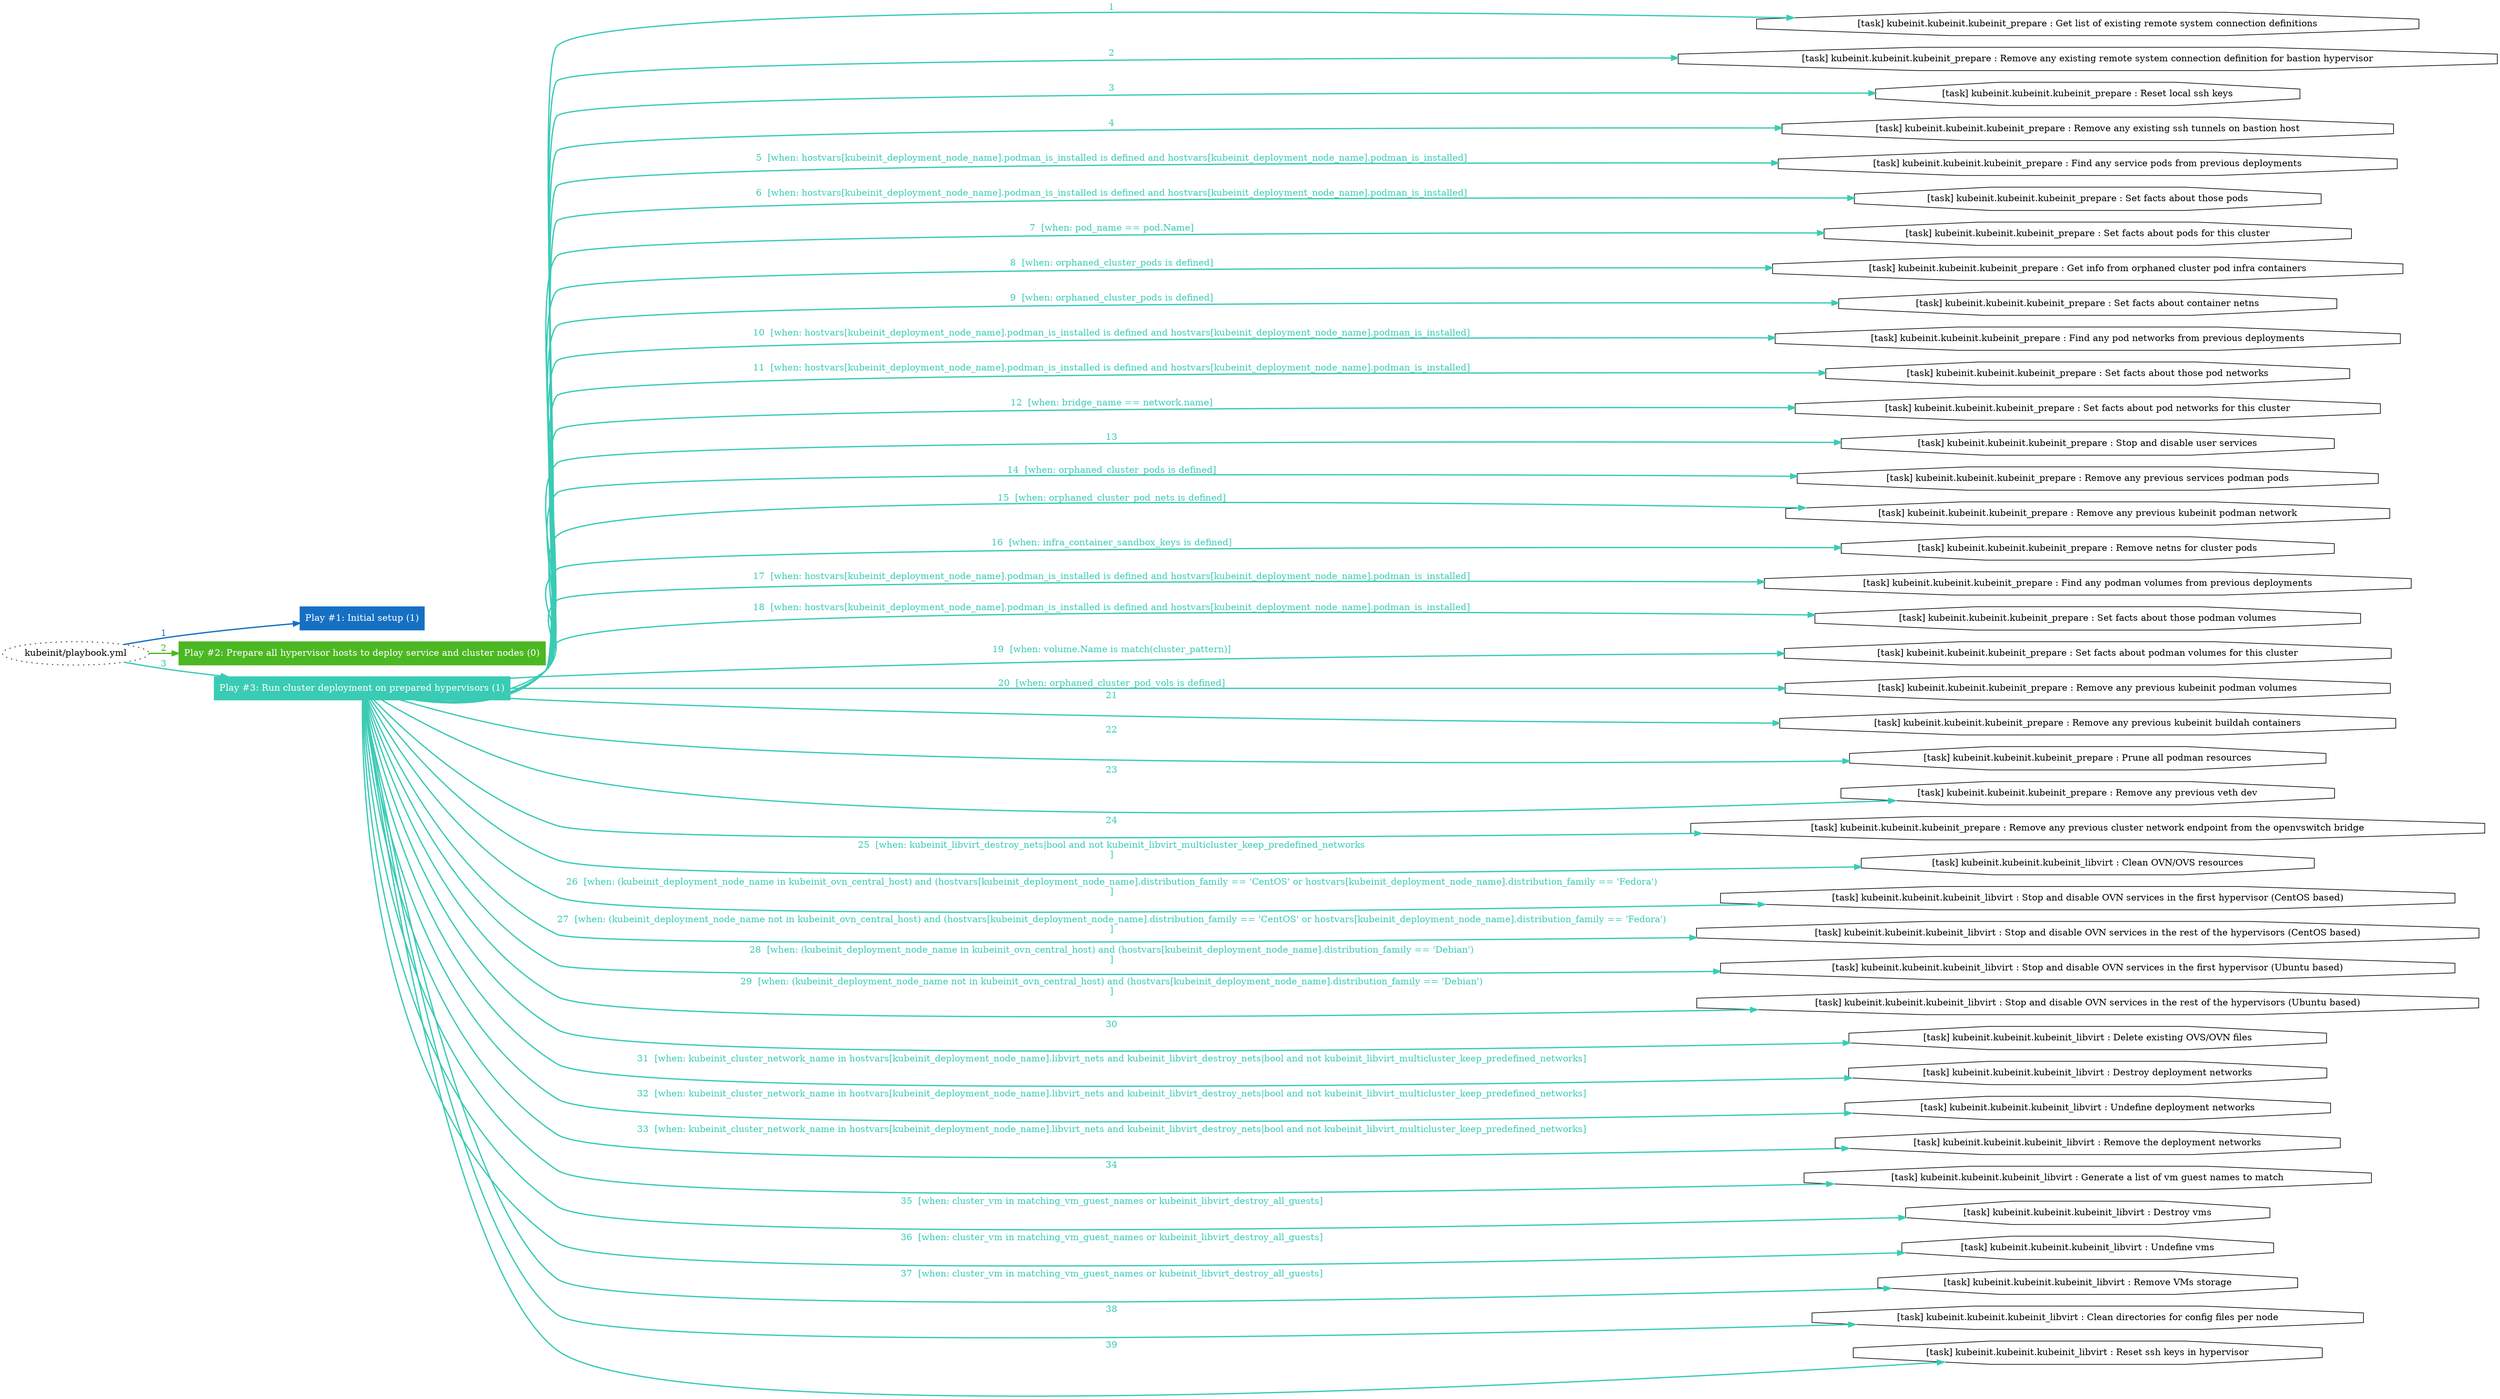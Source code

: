 digraph "kubeinit/playbook.yml "{
	graph [concentrate=true ordering=in rankdir=LR ratio=fill]
	edge [esep=5 sep=10]
	"kubeinit/playbook.yml" [id=root_node style=dotted]
	subgraph "Play #1: Initial setup (1) "{
		"Play #1: Initial setup (1)" [color="#1570c4" fontcolor="#ffffff" id="play_6653992d-2b90-4cab-aaa3-b58d87690130" shape=box style=filled tooltip=localhost]
		"kubeinit/playbook.yml" -> "Play #1: Initial setup (1)" [label=1 color="#1570c4" fontcolor="#1570c4" id="edge_3d853e0d-1515-4d30-9c75-804d7f3297a9" style=bold]
	}
	subgraph "Play #2: Prepare all hypervisor hosts to deploy service and cluster nodes (0) "{
		"Play #2: Prepare all hypervisor hosts to deploy service and cluster nodes (0)" [color="#4bb823" fontcolor="#ffffff" id="play_c11d6ac6-07ce-42ec-8a54-181afce30afb" shape=box style=filled tooltip=""]
		"kubeinit/playbook.yml" -> "Play #2: Prepare all hypervisor hosts to deploy service and cluster nodes (0)" [label=2 color="#4bb823" fontcolor="#4bb823" id="edge_37ef882c-922b-491e-b290-cae03390f0ab" style=bold]
	}
	subgraph "Play #3: Run cluster deployment on prepared hypervisors (1) "{
		"Play #3: Run cluster deployment on prepared hypervisors (1)" [color="#3acbb5" fontcolor="#ffffff" id="play_10b3ea40-82fe-4003-a6ad-9d8fbeb4d065" shape=box style=filled tooltip=localhost]
		"kubeinit/playbook.yml" -> "Play #3: Run cluster deployment on prepared hypervisors (1)" [label=3 color="#3acbb5" fontcolor="#3acbb5" id="edge_7fe8d851-10b5-4a8a-ba87-025c4191c16a" style=bold]
		"task_f30c1582-4606-43a5-9b5b-63206076d183" [label="[task] kubeinit.kubeinit.kubeinit_prepare : Get list of existing remote system connection definitions" id="task_f30c1582-4606-43a5-9b5b-63206076d183" shape=octagon tooltip="[task] kubeinit.kubeinit.kubeinit_prepare : Get list of existing remote system connection definitions"]
		"Play #3: Run cluster deployment on prepared hypervisors (1)" -> "task_f30c1582-4606-43a5-9b5b-63206076d183" [label=1 color="#3acbb5" fontcolor="#3acbb5" id="edge_71ea77c8-522b-40cb-aa00-75d7a202662d" style=bold]
		"task_5f8549d1-0225-414e-8d2a-072ed0d7e1dd" [label="[task] kubeinit.kubeinit.kubeinit_prepare : Remove any existing remote system connection definition for bastion hypervisor" id="task_5f8549d1-0225-414e-8d2a-072ed0d7e1dd" shape=octagon tooltip="[task] kubeinit.kubeinit.kubeinit_prepare : Remove any existing remote system connection definition for bastion hypervisor"]
		"Play #3: Run cluster deployment on prepared hypervisors (1)" -> "task_5f8549d1-0225-414e-8d2a-072ed0d7e1dd" [label=2 color="#3acbb5" fontcolor="#3acbb5" id="edge_c2233041-369e-4212-a2ab-e74dd4ccb981" style=bold]
		"task_0c904f88-c2e2-43a2-a6ec-33e77f0c19f8" [label="[task] kubeinit.kubeinit.kubeinit_prepare : Reset local ssh keys" id="task_0c904f88-c2e2-43a2-a6ec-33e77f0c19f8" shape=octagon tooltip="[task] kubeinit.kubeinit.kubeinit_prepare : Reset local ssh keys"]
		"Play #3: Run cluster deployment on prepared hypervisors (1)" -> "task_0c904f88-c2e2-43a2-a6ec-33e77f0c19f8" [label=3 color="#3acbb5" fontcolor="#3acbb5" id="edge_901ea95d-fd99-49e5-8c5a-d568951d5929" style=bold]
		"task_16aac343-038f-4d8b-9f1b-86c7fe1bbcc1" [label="[task] kubeinit.kubeinit.kubeinit_prepare : Remove any existing ssh tunnels on bastion host" id="task_16aac343-038f-4d8b-9f1b-86c7fe1bbcc1" shape=octagon tooltip="[task] kubeinit.kubeinit.kubeinit_prepare : Remove any existing ssh tunnels on bastion host"]
		"Play #3: Run cluster deployment on prepared hypervisors (1)" -> "task_16aac343-038f-4d8b-9f1b-86c7fe1bbcc1" [label=4 color="#3acbb5" fontcolor="#3acbb5" id="edge_a3758402-2fdc-43da-a2fb-c56d33345080" style=bold]
		"task_3e9394b7-c5ad-44ac-be9f-1dc9912aac06" [label="[task] kubeinit.kubeinit.kubeinit_prepare : Find any service pods from previous deployments" id="task_3e9394b7-c5ad-44ac-be9f-1dc9912aac06" shape=octagon tooltip="[task] kubeinit.kubeinit.kubeinit_prepare : Find any service pods from previous deployments"]
		"Play #3: Run cluster deployment on prepared hypervisors (1)" -> "task_3e9394b7-c5ad-44ac-be9f-1dc9912aac06" [label="5  [when: hostvars[kubeinit_deployment_node_name].podman_is_installed is defined and hostvars[kubeinit_deployment_node_name].podman_is_installed]" color="#3acbb5" fontcolor="#3acbb5" id="edge_f6b33ab8-513b-4457-a041-3fd9b5bc9c78" style=bold]
		"task_f286b925-b164-4f2d-97ef-8e643e81e17f" [label="[task] kubeinit.kubeinit.kubeinit_prepare : Set facts about those pods" id="task_f286b925-b164-4f2d-97ef-8e643e81e17f" shape=octagon tooltip="[task] kubeinit.kubeinit.kubeinit_prepare : Set facts about those pods"]
		"Play #3: Run cluster deployment on prepared hypervisors (1)" -> "task_f286b925-b164-4f2d-97ef-8e643e81e17f" [label="6  [when: hostvars[kubeinit_deployment_node_name].podman_is_installed is defined and hostvars[kubeinit_deployment_node_name].podman_is_installed]" color="#3acbb5" fontcolor="#3acbb5" id="edge_20dfc7fe-aa78-4cda-a54b-3ab6112ab3fb" style=bold]
		"task_21fa153f-9a99-43ca-bf2c-5f9cbb1d937d" [label="[task] kubeinit.kubeinit.kubeinit_prepare : Set facts about pods for this cluster" id="task_21fa153f-9a99-43ca-bf2c-5f9cbb1d937d" shape=octagon tooltip="[task] kubeinit.kubeinit.kubeinit_prepare : Set facts about pods for this cluster"]
		"Play #3: Run cluster deployment on prepared hypervisors (1)" -> "task_21fa153f-9a99-43ca-bf2c-5f9cbb1d937d" [label="7  [when: pod_name == pod.Name]" color="#3acbb5" fontcolor="#3acbb5" id="edge_64b2e1a7-2232-41fd-80ad-9c6d9c834d66" style=bold]
		"task_51398bb2-33c1-4bfd-9b68-b7bdc986b8ac" [label="[task] kubeinit.kubeinit.kubeinit_prepare : Get info from orphaned cluster pod infra containers" id="task_51398bb2-33c1-4bfd-9b68-b7bdc986b8ac" shape=octagon tooltip="[task] kubeinit.kubeinit.kubeinit_prepare : Get info from orphaned cluster pod infra containers"]
		"Play #3: Run cluster deployment on prepared hypervisors (1)" -> "task_51398bb2-33c1-4bfd-9b68-b7bdc986b8ac" [label="8  [when: orphaned_cluster_pods is defined]" color="#3acbb5" fontcolor="#3acbb5" id="edge_6a05746c-29de-4cdb-b341-ba4cef8c9b03" style=bold]
		"task_ade3449e-fd4f-41bf-ae19-c88d43158662" [label="[task] kubeinit.kubeinit.kubeinit_prepare : Set facts about container netns" id="task_ade3449e-fd4f-41bf-ae19-c88d43158662" shape=octagon tooltip="[task] kubeinit.kubeinit.kubeinit_prepare : Set facts about container netns"]
		"Play #3: Run cluster deployment on prepared hypervisors (1)" -> "task_ade3449e-fd4f-41bf-ae19-c88d43158662" [label="9  [when: orphaned_cluster_pods is defined]" color="#3acbb5" fontcolor="#3acbb5" id="edge_e596909f-c7b8-4ba0-b999-769e96503bed" style=bold]
		"task_fe5d5317-d22e-474e-9d36-1349768cc3e2" [label="[task] kubeinit.kubeinit.kubeinit_prepare : Find any pod networks from previous deployments" id="task_fe5d5317-d22e-474e-9d36-1349768cc3e2" shape=octagon tooltip="[task] kubeinit.kubeinit.kubeinit_prepare : Find any pod networks from previous deployments"]
		"Play #3: Run cluster deployment on prepared hypervisors (1)" -> "task_fe5d5317-d22e-474e-9d36-1349768cc3e2" [label="10  [when: hostvars[kubeinit_deployment_node_name].podman_is_installed is defined and hostvars[kubeinit_deployment_node_name].podman_is_installed]" color="#3acbb5" fontcolor="#3acbb5" id="edge_9def7c5d-6665-4cc9-adbf-a5b79c39aea0" style=bold]
		"task_257f2b09-bade-426c-85d4-6105bd7d04fe" [label="[task] kubeinit.kubeinit.kubeinit_prepare : Set facts about those pod networks" id="task_257f2b09-bade-426c-85d4-6105bd7d04fe" shape=octagon tooltip="[task] kubeinit.kubeinit.kubeinit_prepare : Set facts about those pod networks"]
		"Play #3: Run cluster deployment on prepared hypervisors (1)" -> "task_257f2b09-bade-426c-85d4-6105bd7d04fe" [label="11  [when: hostvars[kubeinit_deployment_node_name].podman_is_installed is defined and hostvars[kubeinit_deployment_node_name].podman_is_installed]" color="#3acbb5" fontcolor="#3acbb5" id="edge_ef1ac31e-c3c4-4a8c-98ee-5ec16524eafe" style=bold]
		"task_3a21d83a-e39b-41fa-8a15-faf2a833416e" [label="[task] kubeinit.kubeinit.kubeinit_prepare : Set facts about pod networks for this cluster" id="task_3a21d83a-e39b-41fa-8a15-faf2a833416e" shape=octagon tooltip="[task] kubeinit.kubeinit.kubeinit_prepare : Set facts about pod networks for this cluster"]
		"Play #3: Run cluster deployment on prepared hypervisors (1)" -> "task_3a21d83a-e39b-41fa-8a15-faf2a833416e" [label="12  [when: bridge_name == network.name]" color="#3acbb5" fontcolor="#3acbb5" id="edge_d790e522-cc9d-4bcf-a9c2-6f3570d75627" style=bold]
		"task_8929b03c-9a7b-4942-b541-4452672174f1" [label="[task] kubeinit.kubeinit.kubeinit_prepare : Stop and disable user services" id="task_8929b03c-9a7b-4942-b541-4452672174f1" shape=octagon tooltip="[task] kubeinit.kubeinit.kubeinit_prepare : Stop and disable user services"]
		"Play #3: Run cluster deployment on prepared hypervisors (1)" -> "task_8929b03c-9a7b-4942-b541-4452672174f1" [label=13 color="#3acbb5" fontcolor="#3acbb5" id="edge_045d6dbb-936a-4e5b-8638-9bd7b7a13337" style=bold]
		"task_1bdf2396-ac52-481a-b5d6-c09c238d7a58" [label="[task] kubeinit.kubeinit.kubeinit_prepare : Remove any previous services podman pods" id="task_1bdf2396-ac52-481a-b5d6-c09c238d7a58" shape=octagon tooltip="[task] kubeinit.kubeinit.kubeinit_prepare : Remove any previous services podman pods"]
		"Play #3: Run cluster deployment on prepared hypervisors (1)" -> "task_1bdf2396-ac52-481a-b5d6-c09c238d7a58" [label="14  [when: orphaned_cluster_pods is defined]" color="#3acbb5" fontcolor="#3acbb5" id="edge_ace1cbaa-2e13-4ccf-8714-0c952b7e3699" style=bold]
		"task_56f527aa-697c-4538-bf4f-dfd9633a8612" [label="[task] kubeinit.kubeinit.kubeinit_prepare : Remove any previous kubeinit podman network" id="task_56f527aa-697c-4538-bf4f-dfd9633a8612" shape=octagon tooltip="[task] kubeinit.kubeinit.kubeinit_prepare : Remove any previous kubeinit podman network"]
		"Play #3: Run cluster deployment on prepared hypervisors (1)" -> "task_56f527aa-697c-4538-bf4f-dfd9633a8612" [label="15  [when: orphaned_cluster_pod_nets is defined]" color="#3acbb5" fontcolor="#3acbb5" id="edge_f56e32ea-a185-4e5c-9a45-6235cd25b364" style=bold]
		"task_ef76c769-9c55-4b0f-90c9-3cf3eca48865" [label="[task] kubeinit.kubeinit.kubeinit_prepare : Remove netns for cluster pods" id="task_ef76c769-9c55-4b0f-90c9-3cf3eca48865" shape=octagon tooltip="[task] kubeinit.kubeinit.kubeinit_prepare : Remove netns for cluster pods"]
		"Play #3: Run cluster deployment on prepared hypervisors (1)" -> "task_ef76c769-9c55-4b0f-90c9-3cf3eca48865" [label="16  [when: infra_container_sandbox_keys is defined]" color="#3acbb5" fontcolor="#3acbb5" id="edge_15ae0860-1dda-4b96-bdca-d74304c96037" style=bold]
		"task_8a6ac306-539f-4a54-bd6d-7100cd7ece6d" [label="[task] kubeinit.kubeinit.kubeinit_prepare : Find any podman volumes from previous deployments" id="task_8a6ac306-539f-4a54-bd6d-7100cd7ece6d" shape=octagon tooltip="[task] kubeinit.kubeinit.kubeinit_prepare : Find any podman volumes from previous deployments"]
		"Play #3: Run cluster deployment on prepared hypervisors (1)" -> "task_8a6ac306-539f-4a54-bd6d-7100cd7ece6d" [label="17  [when: hostvars[kubeinit_deployment_node_name].podman_is_installed is defined and hostvars[kubeinit_deployment_node_name].podman_is_installed]" color="#3acbb5" fontcolor="#3acbb5" id="edge_8b28cda2-5f7a-443a-a234-83e1bd51124c" style=bold]
		"task_924495f6-7953-47d1-9e20-f468ab603dcc" [label="[task] kubeinit.kubeinit.kubeinit_prepare : Set facts about those podman volumes" id="task_924495f6-7953-47d1-9e20-f468ab603dcc" shape=octagon tooltip="[task] kubeinit.kubeinit.kubeinit_prepare : Set facts about those podman volumes"]
		"Play #3: Run cluster deployment on prepared hypervisors (1)" -> "task_924495f6-7953-47d1-9e20-f468ab603dcc" [label="18  [when: hostvars[kubeinit_deployment_node_name].podman_is_installed is defined and hostvars[kubeinit_deployment_node_name].podman_is_installed]" color="#3acbb5" fontcolor="#3acbb5" id="edge_d971c36b-f538-45e5-bb6d-8a2032fbdb57" style=bold]
		"task_af8a5aa6-ac5c-45c5-a16e-f7207266f972" [label="[task] kubeinit.kubeinit.kubeinit_prepare : Set facts about podman volumes for this cluster" id="task_af8a5aa6-ac5c-45c5-a16e-f7207266f972" shape=octagon tooltip="[task] kubeinit.kubeinit.kubeinit_prepare : Set facts about podman volumes for this cluster"]
		"Play #3: Run cluster deployment on prepared hypervisors (1)" -> "task_af8a5aa6-ac5c-45c5-a16e-f7207266f972" [label="19  [when: volume.Name is match(cluster_pattern)]" color="#3acbb5" fontcolor="#3acbb5" id="edge_84d29462-ad23-4b61-a1f8-a34f7b179823" style=bold]
		"task_abce2cf9-52bb-4469-9bb8-03d15269e830" [label="[task] kubeinit.kubeinit.kubeinit_prepare : Remove any previous kubeinit podman volumes" id="task_abce2cf9-52bb-4469-9bb8-03d15269e830" shape=octagon tooltip="[task] kubeinit.kubeinit.kubeinit_prepare : Remove any previous kubeinit podman volumes"]
		"Play #3: Run cluster deployment on prepared hypervisors (1)" -> "task_abce2cf9-52bb-4469-9bb8-03d15269e830" [label="20  [when: orphaned_cluster_pod_vols is defined]" color="#3acbb5" fontcolor="#3acbb5" id="edge_b743f6b9-02fc-4435-a6e9-c0c126927610" style=bold]
		"task_549eaf99-1e7e-4688-aebd-42638d48fa45" [label="[task] kubeinit.kubeinit.kubeinit_prepare : Remove any previous kubeinit buildah containers" id="task_549eaf99-1e7e-4688-aebd-42638d48fa45" shape=octagon tooltip="[task] kubeinit.kubeinit.kubeinit_prepare : Remove any previous kubeinit buildah containers"]
		"Play #3: Run cluster deployment on prepared hypervisors (1)" -> "task_549eaf99-1e7e-4688-aebd-42638d48fa45" [label=21 color="#3acbb5" fontcolor="#3acbb5" id="edge_4e95d1e9-38b6-4008-8a45-94617b6e6159" style=bold]
		"task_b900d39c-353d-4fef-9a35-dc991633aed0" [label="[task] kubeinit.kubeinit.kubeinit_prepare : Prune all podman resources" id="task_b900d39c-353d-4fef-9a35-dc991633aed0" shape=octagon tooltip="[task] kubeinit.kubeinit.kubeinit_prepare : Prune all podman resources"]
		"Play #3: Run cluster deployment on prepared hypervisors (1)" -> "task_b900d39c-353d-4fef-9a35-dc991633aed0" [label=22 color="#3acbb5" fontcolor="#3acbb5" id="edge_e033d38e-7aa2-4eb4-86e3-414bc8bc3b82" style=bold]
		"task_fde4a1d2-9d57-424d-80a7-261d0830dfeb" [label="[task] kubeinit.kubeinit.kubeinit_prepare : Remove any previous veth dev" id="task_fde4a1d2-9d57-424d-80a7-261d0830dfeb" shape=octagon tooltip="[task] kubeinit.kubeinit.kubeinit_prepare : Remove any previous veth dev"]
		"Play #3: Run cluster deployment on prepared hypervisors (1)" -> "task_fde4a1d2-9d57-424d-80a7-261d0830dfeb" [label=23 color="#3acbb5" fontcolor="#3acbb5" id="edge_03ed4d09-8633-4ba7-a5fe-b067362752c5" style=bold]
		"task_88b0cea1-95a6-4ee1-bfda-95dfbcbf3ab6" [label="[task] kubeinit.kubeinit.kubeinit_prepare : Remove any previous cluster network endpoint from the openvswitch bridge" id="task_88b0cea1-95a6-4ee1-bfda-95dfbcbf3ab6" shape=octagon tooltip="[task] kubeinit.kubeinit.kubeinit_prepare : Remove any previous cluster network endpoint from the openvswitch bridge"]
		"Play #3: Run cluster deployment on prepared hypervisors (1)" -> "task_88b0cea1-95a6-4ee1-bfda-95dfbcbf3ab6" [label=24 color="#3acbb5" fontcolor="#3acbb5" id="edge_24310b01-c479-4d57-be1a-bb8826af0ff8" style=bold]
		"task_215862a3-17f1-4bdd-ae16-bd095a604ae6" [label="[task] kubeinit.kubeinit.kubeinit_libvirt : Clean OVN/OVS resources" id="task_215862a3-17f1-4bdd-ae16-bd095a604ae6" shape=octagon tooltip="[task] kubeinit.kubeinit.kubeinit_libvirt : Clean OVN/OVS resources"]
		"Play #3: Run cluster deployment on prepared hypervisors (1)" -> "task_215862a3-17f1-4bdd-ae16-bd095a604ae6" [label="25  [when: kubeinit_libvirt_destroy_nets|bool and not kubeinit_libvirt_multicluster_keep_predefined_networks
]" color="#3acbb5" fontcolor="#3acbb5" id="edge_46a51cdf-2be6-4412-85e3-e1b7dda618ec" style=bold]
		"task_d9d02ce3-b689-417e-851d-2b6c2082d902" [label="[task] kubeinit.kubeinit.kubeinit_libvirt : Stop and disable OVN services in the first hypervisor (CentOS based)" id="task_d9d02ce3-b689-417e-851d-2b6c2082d902" shape=octagon tooltip="[task] kubeinit.kubeinit.kubeinit_libvirt : Stop and disable OVN services in the first hypervisor (CentOS based)"]
		"Play #3: Run cluster deployment on prepared hypervisors (1)" -> "task_d9d02ce3-b689-417e-851d-2b6c2082d902" [label="26  [when: (kubeinit_deployment_node_name in kubeinit_ovn_central_host) and (hostvars[kubeinit_deployment_node_name].distribution_family == 'CentOS' or hostvars[kubeinit_deployment_node_name].distribution_family == 'Fedora')
]" color="#3acbb5" fontcolor="#3acbb5" id="edge_1d455485-e14f-484f-8cf3-e579204ac18d" style=bold]
		"task_63905391-d733-4817-b9ea-28b27190360c" [label="[task] kubeinit.kubeinit.kubeinit_libvirt : Stop and disable OVN services in the rest of the hypervisors (CentOS based)" id="task_63905391-d733-4817-b9ea-28b27190360c" shape=octagon tooltip="[task] kubeinit.kubeinit.kubeinit_libvirt : Stop and disable OVN services in the rest of the hypervisors (CentOS based)"]
		"Play #3: Run cluster deployment on prepared hypervisors (1)" -> "task_63905391-d733-4817-b9ea-28b27190360c" [label="27  [when: (kubeinit_deployment_node_name not in kubeinit_ovn_central_host) and (hostvars[kubeinit_deployment_node_name].distribution_family == 'CentOS' or hostvars[kubeinit_deployment_node_name].distribution_family == 'Fedora')
]" color="#3acbb5" fontcolor="#3acbb5" id="edge_38ce3c32-5661-467f-b246-d1a901390056" style=bold]
		"task_4d910c4e-ff59-4c20-830c-c225763c7452" [label="[task] kubeinit.kubeinit.kubeinit_libvirt : Stop and disable OVN services in the first hypervisor (Ubuntu based)" id="task_4d910c4e-ff59-4c20-830c-c225763c7452" shape=octagon tooltip="[task] kubeinit.kubeinit.kubeinit_libvirt : Stop and disable OVN services in the first hypervisor (Ubuntu based)"]
		"Play #3: Run cluster deployment on prepared hypervisors (1)" -> "task_4d910c4e-ff59-4c20-830c-c225763c7452" [label="28  [when: (kubeinit_deployment_node_name in kubeinit_ovn_central_host) and (hostvars[kubeinit_deployment_node_name].distribution_family == 'Debian')
]" color="#3acbb5" fontcolor="#3acbb5" id="edge_02505e6e-673b-416e-b164-348119835d7f" style=bold]
		"task_2c64da37-1228-4d97-92d3-300961b601a7" [label="[task] kubeinit.kubeinit.kubeinit_libvirt : Stop and disable OVN services in the rest of the hypervisors (Ubuntu based)" id="task_2c64da37-1228-4d97-92d3-300961b601a7" shape=octagon tooltip="[task] kubeinit.kubeinit.kubeinit_libvirt : Stop and disable OVN services in the rest of the hypervisors (Ubuntu based)"]
		"Play #3: Run cluster deployment on prepared hypervisors (1)" -> "task_2c64da37-1228-4d97-92d3-300961b601a7" [label="29  [when: (kubeinit_deployment_node_name not in kubeinit_ovn_central_host) and (hostvars[kubeinit_deployment_node_name].distribution_family == 'Debian')
]" color="#3acbb5" fontcolor="#3acbb5" id="edge_3ec32e97-51db-4e90-9e9b-ef1eb8735209" style=bold]
		"task_9d211a5d-a9f8-44e1-8acf-e68baa04ceaa" [label="[task] kubeinit.kubeinit.kubeinit_libvirt : Delete existing OVS/OVN files" id="task_9d211a5d-a9f8-44e1-8acf-e68baa04ceaa" shape=octagon tooltip="[task] kubeinit.kubeinit.kubeinit_libvirt : Delete existing OVS/OVN files"]
		"Play #3: Run cluster deployment on prepared hypervisors (1)" -> "task_9d211a5d-a9f8-44e1-8acf-e68baa04ceaa" [label=30 color="#3acbb5" fontcolor="#3acbb5" id="edge_e5d012fa-7d41-4e13-b991-f11ababd1dfa" style=bold]
		"task_22aaa83d-0e0e-4d51-8e59-92e9146cc4cd" [label="[task] kubeinit.kubeinit.kubeinit_libvirt : Destroy deployment networks" id="task_22aaa83d-0e0e-4d51-8e59-92e9146cc4cd" shape=octagon tooltip="[task] kubeinit.kubeinit.kubeinit_libvirt : Destroy deployment networks"]
		"Play #3: Run cluster deployment on prepared hypervisors (1)" -> "task_22aaa83d-0e0e-4d51-8e59-92e9146cc4cd" [label="31  [when: kubeinit_cluster_network_name in hostvars[kubeinit_deployment_node_name].libvirt_nets and kubeinit_libvirt_destroy_nets|bool and not kubeinit_libvirt_multicluster_keep_predefined_networks]" color="#3acbb5" fontcolor="#3acbb5" id="edge_3e0a766e-4f5e-412c-8fe1-458611311c4a" style=bold]
		"task_85f65c6c-13d0-47cc-bad6-1d90fb8f6fc6" [label="[task] kubeinit.kubeinit.kubeinit_libvirt : Undefine deployment networks" id="task_85f65c6c-13d0-47cc-bad6-1d90fb8f6fc6" shape=octagon tooltip="[task] kubeinit.kubeinit.kubeinit_libvirt : Undefine deployment networks"]
		"Play #3: Run cluster deployment on prepared hypervisors (1)" -> "task_85f65c6c-13d0-47cc-bad6-1d90fb8f6fc6" [label="32  [when: kubeinit_cluster_network_name in hostvars[kubeinit_deployment_node_name].libvirt_nets and kubeinit_libvirt_destroy_nets|bool and not kubeinit_libvirt_multicluster_keep_predefined_networks]" color="#3acbb5" fontcolor="#3acbb5" id="edge_4af9282e-670e-4f7b-adcb-bc5288498916" style=bold]
		"task_50da75bf-9fe6-4243-8417-f63aa26aa4b6" [label="[task] kubeinit.kubeinit.kubeinit_libvirt : Remove the deployment networks" id="task_50da75bf-9fe6-4243-8417-f63aa26aa4b6" shape=octagon tooltip="[task] kubeinit.kubeinit.kubeinit_libvirt : Remove the deployment networks"]
		"Play #3: Run cluster deployment on prepared hypervisors (1)" -> "task_50da75bf-9fe6-4243-8417-f63aa26aa4b6" [label="33  [when: kubeinit_cluster_network_name in hostvars[kubeinit_deployment_node_name].libvirt_nets and kubeinit_libvirt_destroy_nets|bool and not kubeinit_libvirt_multicluster_keep_predefined_networks]" color="#3acbb5" fontcolor="#3acbb5" id="edge_bc6f9db1-5b5a-4535-997b-238a9f9a7ecd" style=bold]
		"task_fdafde61-c03b-4d44-8e4d-31bc9b046aef" [label="[task] kubeinit.kubeinit.kubeinit_libvirt : Generate a list of vm guest names to match" id="task_fdafde61-c03b-4d44-8e4d-31bc9b046aef" shape=octagon tooltip="[task] kubeinit.kubeinit.kubeinit_libvirt : Generate a list of vm guest names to match"]
		"Play #3: Run cluster deployment on prepared hypervisors (1)" -> "task_fdafde61-c03b-4d44-8e4d-31bc9b046aef" [label=34 color="#3acbb5" fontcolor="#3acbb5" id="edge_27282bbc-4ce5-4a22-92dd-55ff8939be99" style=bold]
		"task_1a493f3b-8ac2-4a15-b6ea-831f23602980" [label="[task] kubeinit.kubeinit.kubeinit_libvirt : Destroy vms" id="task_1a493f3b-8ac2-4a15-b6ea-831f23602980" shape=octagon tooltip="[task] kubeinit.kubeinit.kubeinit_libvirt : Destroy vms"]
		"Play #3: Run cluster deployment on prepared hypervisors (1)" -> "task_1a493f3b-8ac2-4a15-b6ea-831f23602980" [label="35  [when: cluster_vm in matching_vm_guest_names or kubeinit_libvirt_destroy_all_guests]" color="#3acbb5" fontcolor="#3acbb5" id="edge_3b92bbf1-828e-4232-9112-90ce5d746979" style=bold]
		"task_52b654a2-663f-4500-94b6-fc9192a4130e" [label="[task] kubeinit.kubeinit.kubeinit_libvirt : Undefine vms" id="task_52b654a2-663f-4500-94b6-fc9192a4130e" shape=octagon tooltip="[task] kubeinit.kubeinit.kubeinit_libvirt : Undefine vms"]
		"Play #3: Run cluster deployment on prepared hypervisors (1)" -> "task_52b654a2-663f-4500-94b6-fc9192a4130e" [label="36  [when: cluster_vm in matching_vm_guest_names or kubeinit_libvirt_destroy_all_guests]" color="#3acbb5" fontcolor="#3acbb5" id="edge_2b2cfa22-88fb-4fdf-9b98-938f42df4f48" style=bold]
		"task_35439e1a-6448-4f38-9302-9827ec77e014" [label="[task] kubeinit.kubeinit.kubeinit_libvirt : Remove VMs storage" id="task_35439e1a-6448-4f38-9302-9827ec77e014" shape=octagon tooltip="[task] kubeinit.kubeinit.kubeinit_libvirt : Remove VMs storage"]
		"Play #3: Run cluster deployment on prepared hypervisors (1)" -> "task_35439e1a-6448-4f38-9302-9827ec77e014" [label="37  [when: cluster_vm in matching_vm_guest_names or kubeinit_libvirt_destroy_all_guests]" color="#3acbb5" fontcolor="#3acbb5" id="edge_eec2195d-343c-4878-91a7-dec9e3d034a9" style=bold]
		"task_b9b48c97-7c02-46b2-8ec6-a69c26c73c50" [label="[task] kubeinit.kubeinit.kubeinit_libvirt : Clean directories for config files per node" id="task_b9b48c97-7c02-46b2-8ec6-a69c26c73c50" shape=octagon tooltip="[task] kubeinit.kubeinit.kubeinit_libvirt : Clean directories for config files per node"]
		"Play #3: Run cluster deployment on prepared hypervisors (1)" -> "task_b9b48c97-7c02-46b2-8ec6-a69c26c73c50" [label=38 color="#3acbb5" fontcolor="#3acbb5" id="edge_789851ca-ef05-4704-afec-523194ff8833" style=bold]
		"task_85b6db8f-db6c-40f6-b6f3-2079dfc48964" [label="[task] kubeinit.kubeinit.kubeinit_libvirt : Reset ssh keys in hypervisor" id="task_85b6db8f-db6c-40f6-b6f3-2079dfc48964" shape=octagon tooltip="[task] kubeinit.kubeinit.kubeinit_libvirt : Reset ssh keys in hypervisor"]
		"Play #3: Run cluster deployment on prepared hypervisors (1)" -> "task_85b6db8f-db6c-40f6-b6f3-2079dfc48964" [label=39 color="#3acbb5" fontcolor="#3acbb5" id="edge_204bf939-453a-4bcb-9850-bd3d687fa8ab" style=bold]
	}
}
